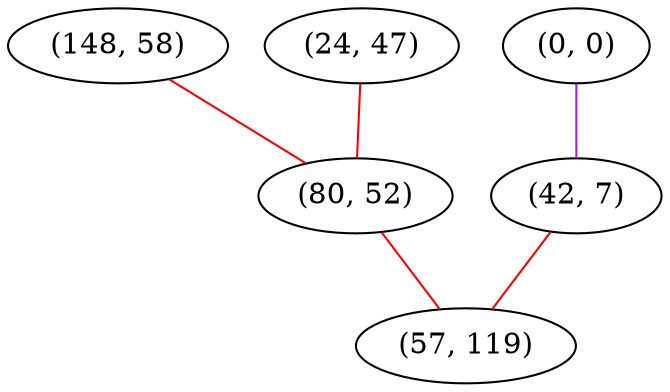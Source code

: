 graph "" {
"(148, 58)";
"(0, 0)";
"(42, 7)";
"(24, 47)";
"(80, 52)";
"(57, 119)";
"(148, 58)" -- "(80, 52)"  [color=red, key=0, weight=1];
"(0, 0)" -- "(42, 7)"  [color=purple, key=0, weight=4];
"(42, 7)" -- "(57, 119)"  [color=red, key=0, weight=1];
"(24, 47)" -- "(80, 52)"  [color=red, key=0, weight=1];
"(80, 52)" -- "(57, 119)"  [color=red, key=0, weight=1];
}
